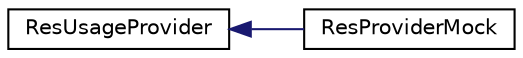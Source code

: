 digraph "Graphical Class Hierarchy"
{
  edge [fontname="Helvetica",fontsize="10",labelfontname="Helvetica",labelfontsize="10"];
  node [fontname="Helvetica",fontsize="10",shape=record];
  rankdir="LR";
  Node1 [label="ResUsageProvider",height=0.2,width=0.4,color="black", fillcolor="white", style="filled",URL="$classResUsageProvider.html"];
  Node1 -> Node2 [dir="back",color="midnightblue",fontsize="10",style="solid",fontname="Helvetica"];
  Node2 [label="ResProviderMock",height=0.2,width=0.4,color="black", fillcolor="white", style="filled",URL="$classResProviderMock.html"];
}
